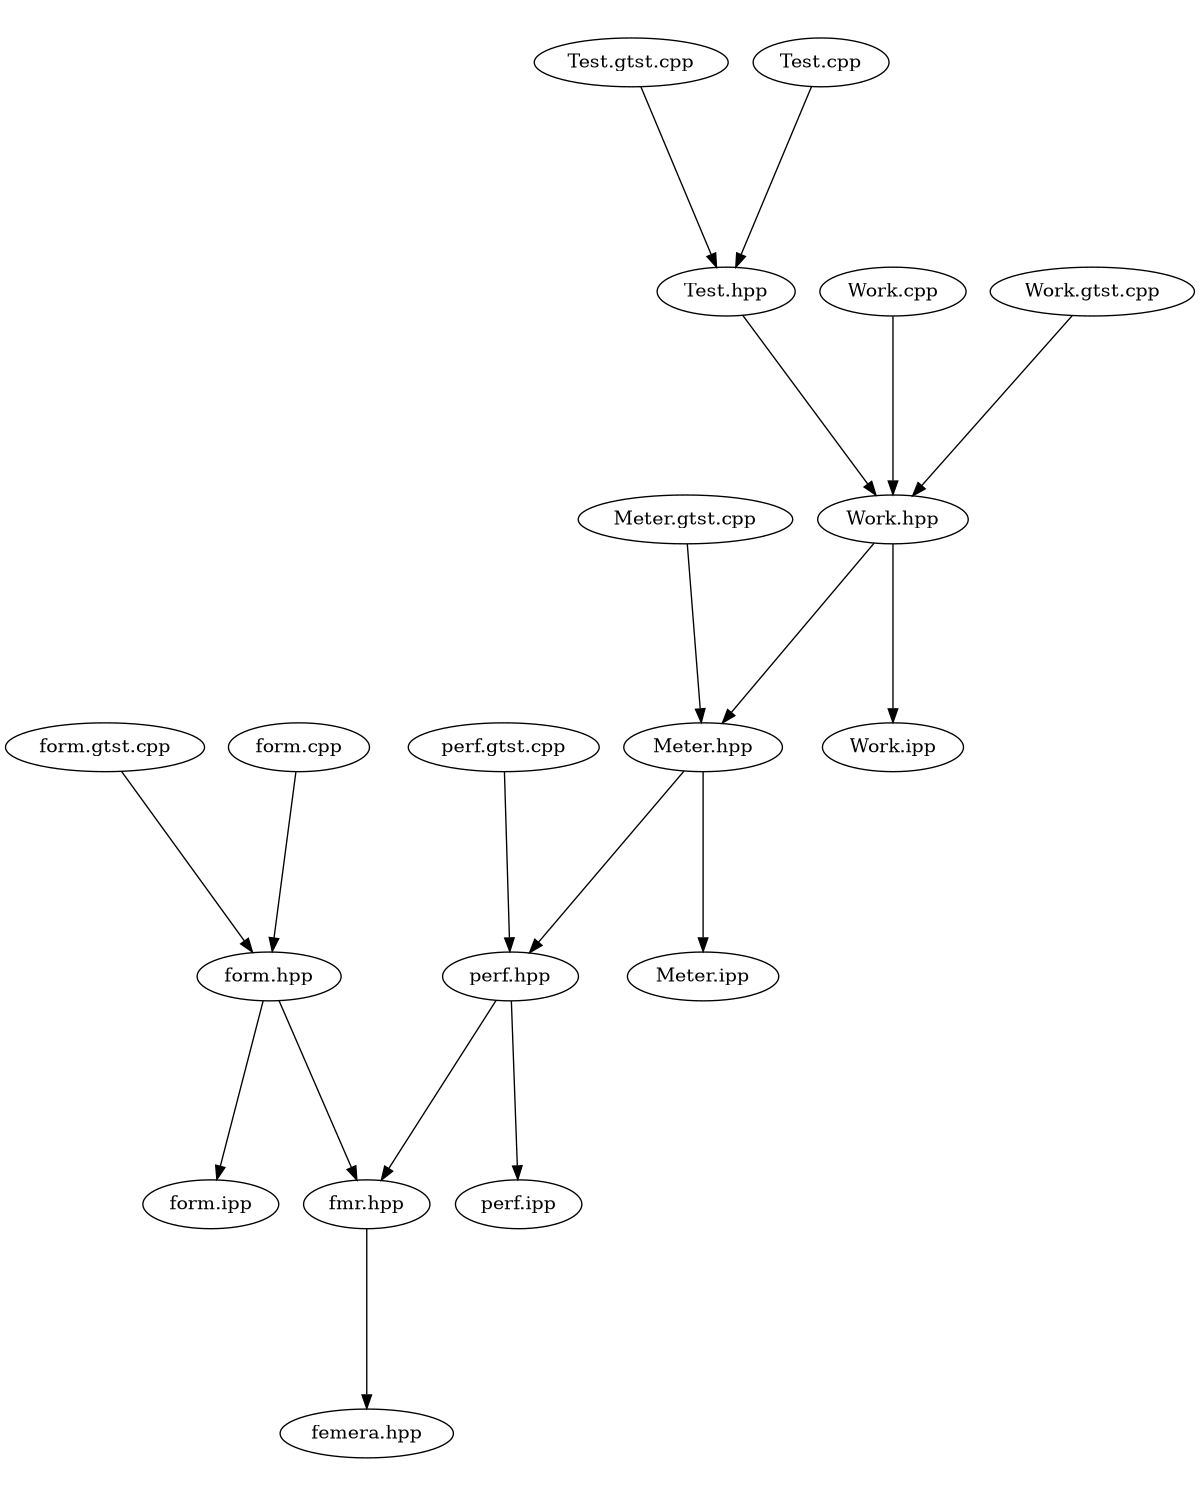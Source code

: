 digraph "source tree" {
    overlap=scale;
    size="8,10";
    ratio="fill";
    fontsize="16";
    fontname="Helvetica";
	clusterrank="local";
	"Meter.hpp" -> "perf.hpp"
	"perf.hpp" -> "fmr.hpp"
	"Test.gtst.cpp" -> "Test.hpp"
	"form.gtst.cpp" -> "form.hpp"
	"Work.hpp" -> "Work.ipp"
	"Test.hpp" -> "Work.hpp"
	"Meter.gtst.cpp" -> "Meter.hpp"
	"form.cpp" -> "form.hpp"
	"fmr.hpp" -> "femera.hpp"
	"perf.hpp" -> "perf.ipp"
	"form.hpp" -> "fmr.hpp"
	"form.hpp" -> "form.ipp"
	"perf.gtst.cpp" -> "perf.hpp"
	"Work.cpp" -> "Work.hpp"
	"Work.hpp" -> "Meter.hpp"
	"Work.gtst.cpp" -> "Work.hpp"
	"Test.cpp" -> "Test.hpp"
	"Meter.hpp" -> "Meter.ipp"
}
